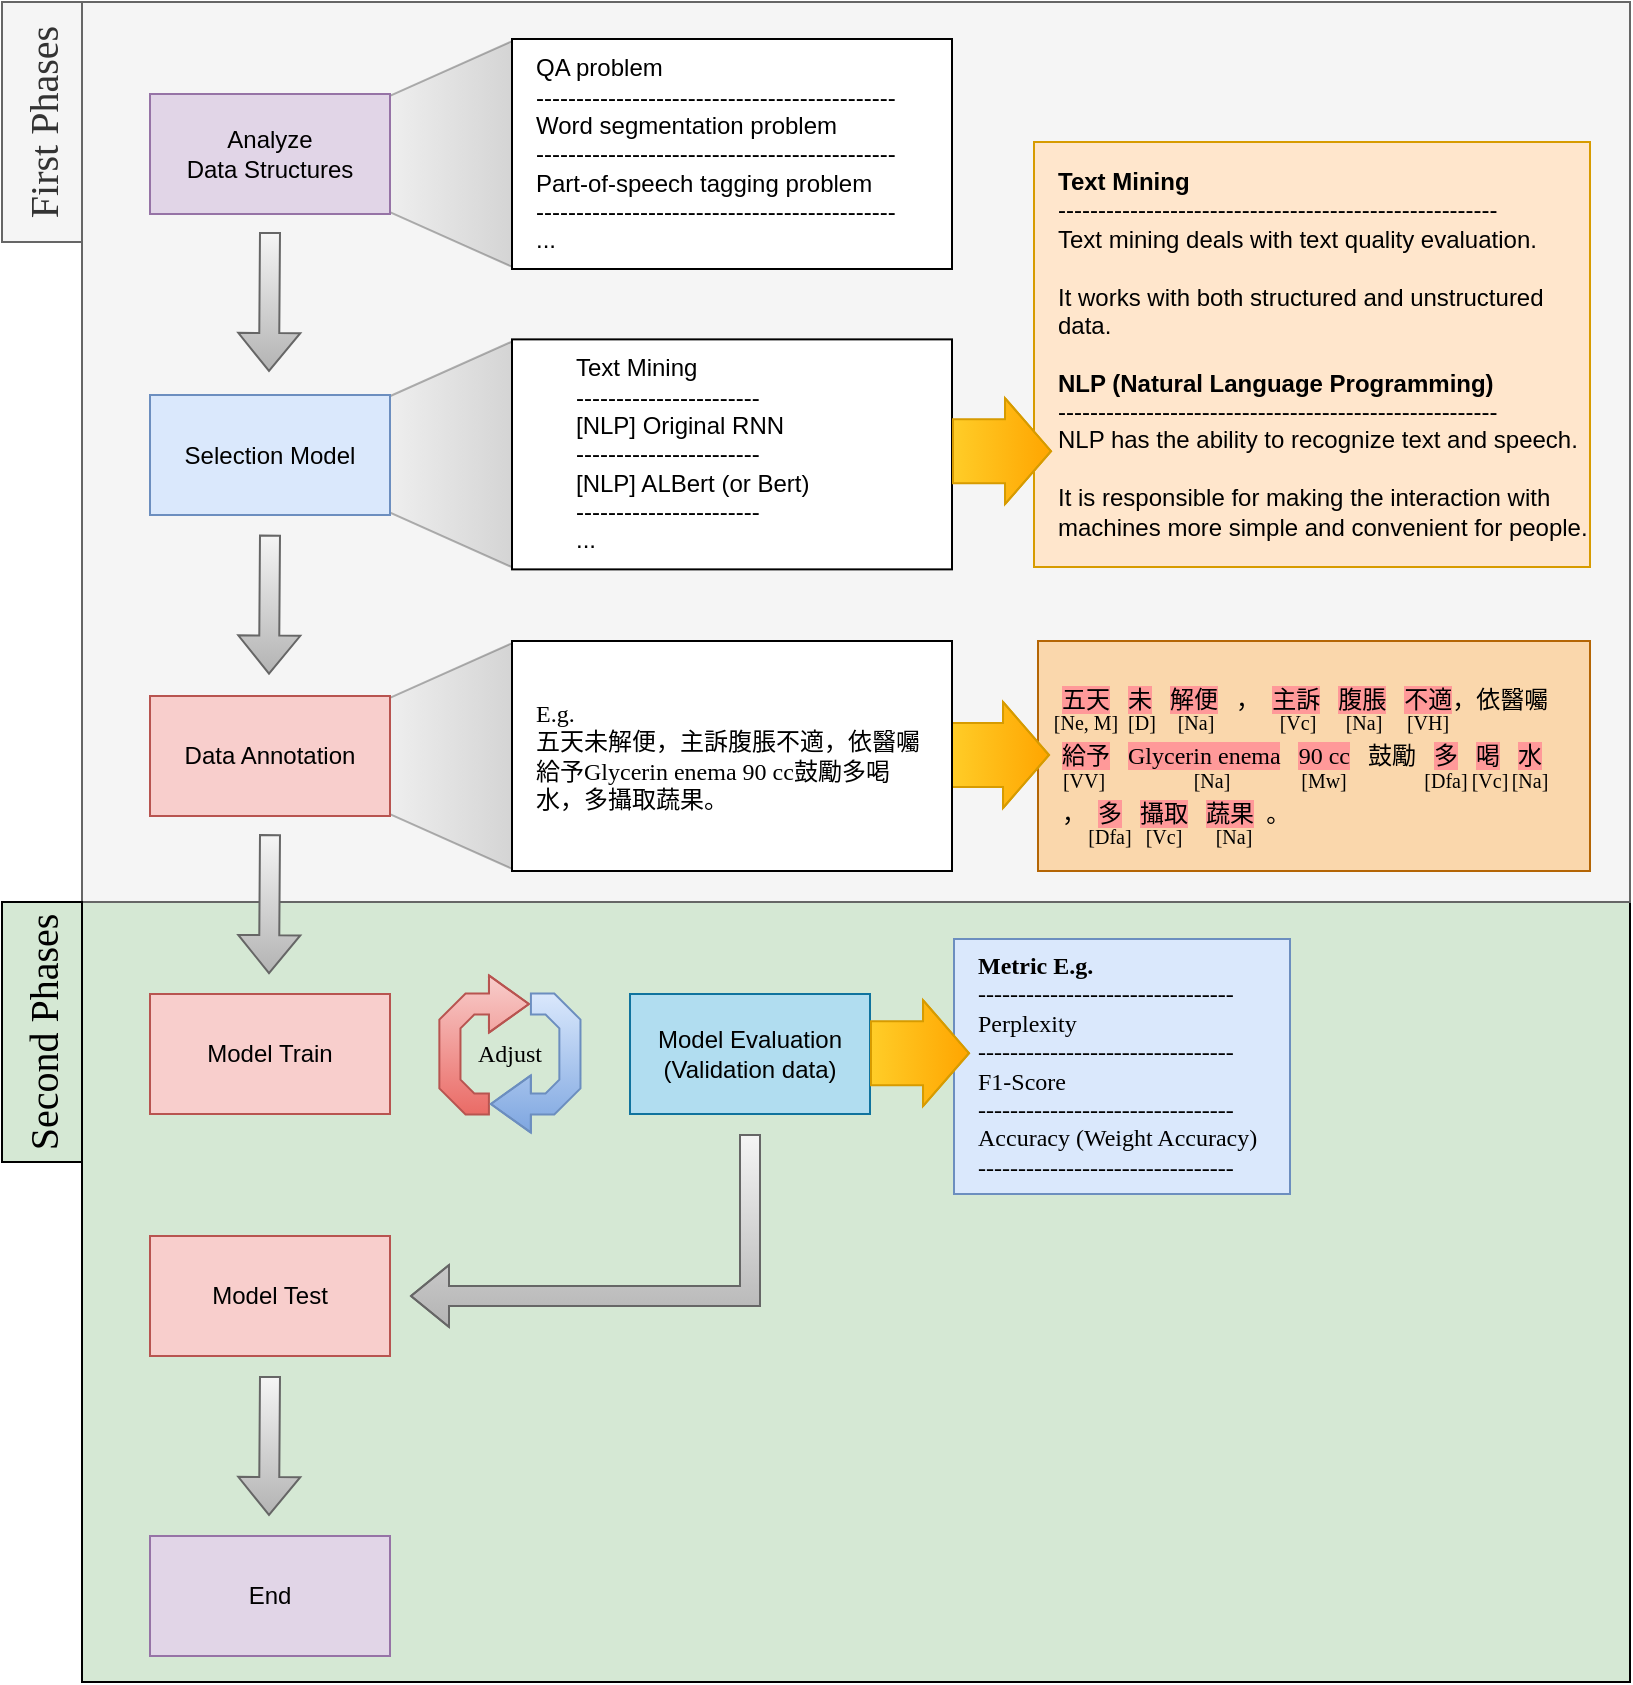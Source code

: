 <mxfile version="20.2.3" type="device" pages="2"><diagram id="jdKmFVy85ZV_wyzvBtia" name="第 1 页"><mxGraphModel dx="1018" dy="686" grid="1" gridSize="10" guides="1" tooltips="1" connect="1" arrows="1" fold="1" page="1" pageScale="1" pageWidth="827" pageHeight="1169" math="0" shadow="0"><root><mxCell id="0"/><mxCell id="1" parent="0"/><mxCell id="3tOr-9AMl_Dr1-r4WB-M-47" value="" style="rounded=0;whiteSpace=wrap;html=1;labelBackgroundColor=none;fontFamily=Times New Roman;fontSize=12;fillColor=#d5e8d4;strokeColor=#000000;" parent="1" vertex="1"><mxGeometry x="46" y="470" width="774" height="390" as="geometry"/></mxCell><mxCell id="3tOr-9AMl_Dr1-r4WB-M-46" value="" style="rounded=0;whiteSpace=wrap;html=1;labelBackgroundColor=none;fontFamily=Times New Roman;fontSize=12;fillColor=#f5f5f5;fontColor=#333333;strokeColor=#666666;" parent="1" vertex="1"><mxGeometry x="46" y="20" width="774" height="450" as="geometry"/></mxCell><mxCell id="3tOr-9AMl_Dr1-r4WB-M-2" value="" style="shape=trapezoid;perimeter=trapezoidPerimeter;whiteSpace=wrap;html=1;fixedSize=1;rotation=-90;size=35;fillColor=#f5f5f5;gradientColor=#b3b3b3;strokeColor=#666666;opacity=50;" parent="1" vertex="1"><mxGeometry x="166.16" y="357.91" width="113.88" height="78.18" as="geometry"/></mxCell><mxCell id="C8779N4eKzE3l9KItqLp-8" value="" style="shape=trapezoid;perimeter=trapezoidPerimeter;whiteSpace=wrap;html=1;fixedSize=1;rotation=-90;size=35;fillColor=#f5f5f5;gradientColor=#b3b3b3;strokeColor=#666666;opacity=50;" parent="1" vertex="1"><mxGeometry x="166.16" y="56.91" width="113.88" height="78.18" as="geometry"/></mxCell><mxCell id="C8779N4eKzE3l9KItqLp-9" value="QA problem&lt;br&gt;---------------------------------------------&lt;br&gt;Word segmentation problem&lt;br&gt;---------------------------------------------&lt;br&gt;Part-of-speech tagging problem&lt;br&gt;---------------------------------------------&lt;br&gt;..." style="rounded=0;whiteSpace=wrap;html=1;align=left;spacingLeft=10;" parent="1" vertex="1"><mxGeometry x="261" y="38.5" width="220" height="115" as="geometry"/></mxCell><mxCell id="C8779N4eKzE3l9KItqLp-6" value="" style="shape=trapezoid;perimeter=trapezoidPerimeter;whiteSpace=wrap;html=1;fixedSize=1;rotation=-90;size=35;fillColor=#f5f5f5;gradientColor=#b3b3b3;strokeColor=#666666;opacity=50;" parent="1" vertex="1"><mxGeometry x="166.16" y="207.1" width="113.88" height="78.18" as="geometry"/></mxCell><mxCell id="C8779N4eKzE3l9KItqLp-1" value="Selection Model" style="rounded=0;whiteSpace=wrap;html=1;fillColor=#dae8fc;strokeColor=#6c8ebf;" parent="1" vertex="1"><mxGeometry x="80" y="216.5" width="120" height="60" as="geometry"/></mxCell><mxCell id="C8779N4eKzE3l9KItqLp-4" value="Analyze &lt;br&gt;Data Structures" style="rounded=0;whiteSpace=wrap;html=1;fillColor=#e1d5e7;strokeColor=#9673a6;" parent="1" vertex="1"><mxGeometry x="80" y="66" width="120" height="60" as="geometry"/></mxCell><mxCell id="C8779N4eKzE3l9KItqLp-2" value="Text Mining&lt;br&gt;-----------------------&lt;br&gt;[NLP] Original RNN&lt;br&gt;-----------------------&lt;br&gt;[NLP] ALBert (or Bert)&lt;br&gt;-----------------------&lt;br&gt;..." style="rounded=0;whiteSpace=wrap;html=1;align=left;spacingLeft=30;" parent="1" vertex="1"><mxGeometry x="261" y="188.69" width="220" height="115" as="geometry"/></mxCell><mxCell id="C8779N4eKzE3l9KItqLp-7" value="Data Annotation" style="rounded=0;whiteSpace=wrap;html=1;fillColor=#f8cecc;strokeColor=#b85450;" parent="1" vertex="1"><mxGeometry x="80" y="367" width="120" height="60" as="geometry"/></mxCell><mxCell id="3tOr-9AMl_Dr1-r4WB-M-4" value="&lt;font style=&quot;font-size: 12px;&quot; face=&quot;Times New Roman&quot;&gt;&lt;span style=&quot;background-color: rgb(255, 153, 153);&quot;&gt;五天&lt;/span&gt;&amp;nbsp; &amp;nbsp;&lt;span style=&quot;background-color: rgb(255, 153, 153);&quot;&gt;未&lt;/span&gt;&amp;nbsp; &amp;nbsp;&lt;span style=&quot;background-color: rgb(255, 153, 153);&quot;&gt;解便&lt;/span&gt;&amp;nbsp; &amp;nbsp;&lt;/font&gt;&lt;span style=&quot;font-family: &amp;quot;Times New Roman&amp;quot;;&quot;&gt;，&lt;/span&gt;&lt;font style=&quot;&quot; face=&quot;Times New Roman&quot;&gt;&amp;nbsp;&amp;nbsp;&lt;span style=&quot;font-size: 12px; background-color: rgb(255, 153, 153);&quot;&gt;主訴&lt;/span&gt;&amp;nbsp; &amp;nbsp;&lt;span style=&quot;font-size: 12px; background-color: rgb(255, 153, 153);&quot;&gt;腹脹&lt;/span&gt;&amp;nbsp; &amp;nbsp;&lt;span style=&quot;font-size: 12px; background-color: rgb(255, 153, 153);&quot;&gt;不適&lt;/span&gt;，依醫囑&lt;br&gt;&lt;br&gt;&lt;span style=&quot;font-size: 12px; background-color: rgb(255, 153, 153);&quot;&gt;給予&lt;/span&gt;&amp;nbsp; &amp;nbsp;&lt;span style=&quot;font-size: 12px; background-color: rgb(255, 153, 153);&quot;&gt;Glycerin enema&lt;/span&gt;&amp;nbsp; &amp;nbsp;&lt;span style=&quot;font-size: 12px; background-color: rgb(255, 153, 153);&quot;&gt;90 cc&lt;/span&gt;&amp;nbsp; &amp;nbsp;鼓勵&amp;nbsp; &amp;nbsp;&lt;span style=&quot;font-size: 12px; background-color: rgb(255, 153, 153);&quot;&gt;多&lt;/span&gt;&amp;nbsp; &amp;nbsp;&lt;span style=&quot;font-size: 12px; background-color: rgb(255, 153, 153);&quot;&gt;喝&lt;/span&gt;&amp;nbsp; &amp;nbsp;&lt;span style=&quot;font-size: 12px; background-color: rgb(255, 153, 153);&quot;&gt;水&lt;/span&gt;&lt;br&gt;&lt;br&gt;，&amp;nbsp;&amp;nbsp;&lt;span style=&quot;font-size: 12px; background-color: rgb(255, 153, 153);&quot;&gt;多&lt;/span&gt;&amp;nbsp; &amp;nbsp;&lt;span style=&quot;font-size: 12px; background-color: rgb(255, 153, 153);&quot;&gt;攝取&lt;/span&gt;&amp;nbsp; &amp;nbsp;&lt;span style=&quot;font-size: 12px; background-color: rgb(255, 153, 153);&quot;&gt;蔬果&lt;/span&gt;&amp;nbsp;&amp;nbsp;&lt;/font&gt;&lt;span style=&quot;font-family: &amp;quot;Times New Roman&amp;quot;;&quot;&gt;。&lt;/span&gt;" style="rounded=0;whiteSpace=wrap;html=1;align=left;spacingLeft=10;spacingRight=10;fillColor=#fad7ac;strokeColor=#b46504;" parent="1" vertex="1"><mxGeometry x="524" y="339.5" width="276" height="115" as="geometry"/></mxCell><mxCell id="3tOr-9AMl_Dr1-r4WB-M-5" value="" style="shape=flexArrow;endArrow=classic;html=1;rounded=0;fontFamily=Times New Roman;fontSize=12;fillColor=#ffcd28;strokeColor=#d79b00;width=32;endSize=7.33;gradientColor=#ffa500;gradientDirection=east;" parent="1" edge="1"><mxGeometry width="50" height="50" relative="1" as="geometry"><mxPoint x="480" y="396.5" as="sourcePoint"/><mxPoint x="530" y="396.5" as="targetPoint"/><Array as="points"><mxPoint x="500" y="396.5"/></Array></mxGeometry></mxCell><mxCell id="3tOr-9AMl_Dr1-r4WB-M-6" value="&lt;font style=&quot;font-size: 10px;&quot;&gt;[VV]&lt;/font&gt;" style="text;html=1;strokeColor=none;fillColor=none;align=center;verticalAlign=middle;whiteSpace=wrap;rounded=0;fontFamily=Times New Roman;fontSize=12;" parent="1" vertex="1"><mxGeometry x="524" y="399" width="46" height="20" as="geometry"/></mxCell><mxCell id="3tOr-9AMl_Dr1-r4WB-M-7" value="&lt;font style=&quot;font-size: 10px;&quot;&gt;[Ne, M]&lt;/font&gt;" style="text;html=1;strokeColor=none;fillColor=none;align=center;verticalAlign=middle;whiteSpace=wrap;rounded=0;fontFamily=Times New Roman;fontSize=12;" parent="1" vertex="1"><mxGeometry x="525" y="370" width="46" height="20" as="geometry"/></mxCell><mxCell id="3tOr-9AMl_Dr1-r4WB-M-8" value="&lt;font style=&quot;font-size: 10px;&quot;&gt;[D]&lt;/font&gt;" style="text;html=1;strokeColor=none;fillColor=none;align=center;verticalAlign=middle;whiteSpace=wrap;rounded=0;fontFamily=Times New Roman;fontSize=12;" parent="1" vertex="1"><mxGeometry x="553" y="370" width="46" height="20" as="geometry"/></mxCell><mxCell id="3tOr-9AMl_Dr1-r4WB-M-9" value="&lt;font style=&quot;font-size: 10px;&quot;&gt;[Na]&lt;/font&gt;" style="text;html=1;strokeColor=none;fillColor=none;align=center;verticalAlign=middle;whiteSpace=wrap;rounded=0;fontFamily=Times New Roman;fontSize=12;" parent="1" vertex="1"><mxGeometry x="580" y="370" width="46" height="20" as="geometry"/></mxCell><mxCell id="3tOr-9AMl_Dr1-r4WB-M-10" value="&lt;font style=&quot;font-size: 10px;&quot;&gt;[Na]&lt;/font&gt;" style="text;html=1;strokeColor=none;fillColor=none;align=center;verticalAlign=middle;whiteSpace=wrap;rounded=0;fontFamily=Times New Roman;fontSize=12;" parent="1" vertex="1"><mxGeometry x="588" y="399" width="46" height="20" as="geometry"/></mxCell><mxCell id="3tOr-9AMl_Dr1-r4WB-M-11" value="&lt;font style=&quot;font-size: 10px;&quot;&gt;[Vc]&lt;/font&gt;" style="text;html=1;strokeColor=none;fillColor=none;align=center;verticalAlign=middle;whiteSpace=wrap;rounded=0;fontFamily=Times New Roman;fontSize=12;" parent="1" vertex="1"><mxGeometry x="631" y="370" width="46" height="20" as="geometry"/></mxCell><mxCell id="3tOr-9AMl_Dr1-r4WB-M-13" value="&lt;font style=&quot;font-size: 10px;&quot;&gt;[Na]&lt;/font&gt;" style="text;html=1;strokeColor=none;fillColor=none;align=center;verticalAlign=middle;whiteSpace=wrap;rounded=0;fontFamily=Times New Roman;fontSize=12;" parent="1" vertex="1"><mxGeometry x="664" y="370" width="46" height="20" as="geometry"/></mxCell><mxCell id="3tOr-9AMl_Dr1-r4WB-M-14" value="&lt;font style=&quot;font-size: 10px;&quot;&gt;[VH]&lt;/font&gt;" style="text;html=1;strokeColor=none;fillColor=none;align=center;verticalAlign=middle;whiteSpace=wrap;rounded=0;fontFamily=Times New Roman;fontSize=12;" parent="1" vertex="1"><mxGeometry x="696" y="370" width="46" height="20" as="geometry"/></mxCell><mxCell id="3tOr-9AMl_Dr1-r4WB-M-15" value="&lt;font style=&quot;font-size: 10px;&quot;&gt;[Na]&lt;/font&gt;" style="text;html=1;strokeColor=none;fillColor=none;align=center;verticalAlign=middle;whiteSpace=wrap;rounded=0;fontFamily=Times New Roman;fontSize=12;" parent="1" vertex="1"><mxGeometry x="599" y="427" width="46" height="20" as="geometry"/></mxCell><mxCell id="3tOr-9AMl_Dr1-r4WB-M-16" value="&lt;font style=&quot;font-size: 10px;&quot;&gt;[Dfa]&lt;/font&gt;" style="text;html=1;strokeColor=none;fillColor=none;align=center;verticalAlign=middle;whiteSpace=wrap;rounded=0;fontFamily=Times New Roman;fontSize=12;" parent="1" vertex="1"><mxGeometry x="705" y="399" width="46" height="20" as="geometry"/></mxCell><mxCell id="3tOr-9AMl_Dr1-r4WB-M-17" value="&lt;font style=&quot;font-size: 10px;&quot;&gt;[Dfa]&lt;/font&gt;" style="text;html=1;strokeColor=none;fillColor=none;align=center;verticalAlign=middle;whiteSpace=wrap;rounded=0;fontFamily=Times New Roman;fontSize=12;" parent="1" vertex="1"><mxGeometry x="537" y="427" width="46" height="20" as="geometry"/></mxCell><mxCell id="3tOr-9AMl_Dr1-r4WB-M-18" value="&lt;font style=&quot;font-size: 10px;&quot;&gt;[Vc]&lt;/font&gt;" style="text;html=1;strokeColor=none;fillColor=none;align=center;verticalAlign=middle;whiteSpace=wrap;rounded=0;fontFamily=Times New Roman;fontSize=12;" parent="1" vertex="1"><mxGeometry x="564" y="427" width="46" height="20" as="geometry"/></mxCell><mxCell id="3tOr-9AMl_Dr1-r4WB-M-19" value="&lt;font style=&quot;font-size: 10px;&quot;&gt;[Mw]&lt;/font&gt;" style="text;html=1;strokeColor=none;fillColor=none;align=center;verticalAlign=middle;whiteSpace=wrap;rounded=0;fontFamily=Times New Roman;fontSize=12;" parent="1" vertex="1"><mxGeometry x="644" y="399" width="46" height="20" as="geometry"/></mxCell><mxCell id="3tOr-9AMl_Dr1-r4WB-M-20" value="&lt;font style=&quot;font-size: 10px;&quot;&gt;[Na]&lt;/font&gt;" style="text;html=1;strokeColor=none;fillColor=none;align=center;verticalAlign=middle;whiteSpace=wrap;rounded=0;fontFamily=Times New Roman;fontSize=12;" parent="1" vertex="1"><mxGeometry x="747" y="399" width="46" height="20" as="geometry"/></mxCell><mxCell id="3tOr-9AMl_Dr1-r4WB-M-21" value="&lt;font style=&quot;font-size: 10px;&quot;&gt;[Vc]&lt;/font&gt;" style="text;html=1;strokeColor=none;fillColor=none;align=center;verticalAlign=middle;whiteSpace=wrap;rounded=0;fontFamily=Times New Roman;fontSize=12;" parent="1" vertex="1"><mxGeometry x="727" y="399" width="46" height="20" as="geometry"/></mxCell><mxCell id="3tOr-9AMl_Dr1-r4WB-M-22" value="" style="shape=flexArrow;endArrow=classic;html=1;rounded=0;fontFamily=Times New Roman;fontSize=10;fillColor=#f5f5f5;strokeColor=#666666;gradientColor=#b3b3b3;" parent="1" edge="1"><mxGeometry width="50" height="50" relative="1" as="geometry"><mxPoint x="140" y="286.28" as="sourcePoint"/><mxPoint x="139.5" y="356.28" as="targetPoint"/></mxGeometry></mxCell><mxCell id="3tOr-9AMl_Dr1-r4WB-M-23" value="" style="shape=flexArrow;endArrow=classic;html=1;rounded=0;fontFamily=Times New Roman;fontSize=10;fillColor=#f5f5f5;strokeColor=#666666;gradientColor=#b3b3b3;" parent="1" edge="1"><mxGeometry width="50" height="50" relative="1" as="geometry"><mxPoint x="140" y="135" as="sourcePoint"/><mxPoint x="139.5" y="205" as="targetPoint"/></mxGeometry></mxCell><mxCell id="3tOr-9AMl_Dr1-r4WB-M-24" value="Model Train" style="rounded=0;whiteSpace=wrap;html=1;fillColor=#f8cecc;strokeColor=#b85450;" parent="1" vertex="1"><mxGeometry x="80" y="516" width="120" height="60" as="geometry"/></mxCell><mxCell id="3tOr-9AMl_Dr1-r4WB-M-25" value="" style="shape=flexArrow;endArrow=classic;html=1;rounded=0;fontFamily=Times New Roman;fontSize=10;fillColor=#f5f5f5;strokeColor=#666666;gradientColor=#b3b3b3;" parent="1" edge="1"><mxGeometry width="50" height="50" relative="1" as="geometry"><mxPoint x="140" y="436.09" as="sourcePoint"/><mxPoint x="139.5" y="506.09" as="targetPoint"/></mxGeometry></mxCell><mxCell id="3tOr-9AMl_Dr1-r4WB-M-3" value="&lt;font style=&quot;font-size: 12px;&quot; face=&quot;Times New Roman&quot;&gt;E.g.&lt;br&gt;五天未解便，主訴腹脹不適，依醫囑給予Glycerin enema 90 cc鼓勵多喝水，多攝取蔬果。&lt;/font&gt;" style="rounded=0;whiteSpace=wrap;html=1;align=left;spacingLeft=10;spacingRight=10;" parent="1" vertex="1"><mxGeometry x="261" y="339.5" width="220" height="115" as="geometry"/></mxCell><mxCell id="3tOr-9AMl_Dr1-r4WB-M-27" value="Model Evaluation&lt;br&gt;(Validation data)" style="rounded=0;whiteSpace=wrap;html=1;fillColor=#b1ddf0;strokeColor=#10739e;" parent="1" vertex="1"><mxGeometry x="320" y="516" width="120" height="60" as="geometry"/></mxCell><mxCell id="3tOr-9AMl_Dr1-r4WB-M-31" value="Model Test" style="rounded=0;whiteSpace=wrap;html=1;fillColor=#f8cecc;strokeColor=#b85450;" parent="1" vertex="1"><mxGeometry x="80" y="637" width="120" height="60" as="geometry"/></mxCell><mxCell id="3tOr-9AMl_Dr1-r4WB-M-36" value="" style="shape=flexArrow;endArrow=classic;html=1;rounded=0;fontFamily=Times New Roman;fontSize=12;fillColor=#f5f5f5;strokeColor=#666666;gradientColor=#b3b3b3;" parent="1" edge="1"><mxGeometry width="50" height="50" relative="1" as="geometry"><mxPoint x="380" y="586" as="sourcePoint"/><mxPoint x="210" y="667" as="targetPoint"/><Array as="points"><mxPoint x="380" y="667"/></Array></mxGeometry></mxCell><mxCell id="3tOr-9AMl_Dr1-r4WB-M-37" value="End" style="rounded=0;whiteSpace=wrap;html=1;fillColor=#e1d5e7;strokeColor=#9673a6;" parent="1" vertex="1"><mxGeometry x="80" y="787" width="120" height="60" as="geometry"/></mxCell><mxCell id="3tOr-9AMl_Dr1-r4WB-M-38" value="" style="shape=flexArrow;endArrow=classic;html=1;rounded=0;fontFamily=Times New Roman;fontSize=10;fillColor=#f5f5f5;strokeColor=#666666;gradientColor=#b3b3b3;" parent="1" edge="1"><mxGeometry width="50" height="50" relative="1" as="geometry"><mxPoint x="140" y="707" as="sourcePoint"/><mxPoint x="139.5" y="777" as="targetPoint"/></mxGeometry></mxCell><mxCell id="3tOr-9AMl_Dr1-r4WB-M-39" value="" style="shape=flexArrow;endArrow=classic;html=1;rounded=0;fontFamily=Times New Roman;fontSize=12;width=10.556;endSize=6.325;endWidth=17.068;fillColor=#f8cecc;strokeColor=#b85450;gradientColor=#ea6b66;" parent="1" edge="1"><mxGeometry width="50" height="50" relative="1" as="geometry"><mxPoint x="249.96" y="571" as="sourcePoint"/><mxPoint x="269.96" y="521" as="targetPoint"/><Array as="points"><mxPoint x="239.96" y="571"/><mxPoint x="229.96" y="561"/><mxPoint x="229.96" y="531"/><mxPoint x="239.96" y="521"/></Array></mxGeometry></mxCell><mxCell id="3tOr-9AMl_Dr1-r4WB-M-41" value="" style="shape=flexArrow;endArrow=classic;html=1;rounded=0;fontFamily=Times New Roman;fontSize=12;width=10.556;endSize=6.325;endWidth=17.068;fillColor=#dae8fc;strokeColor=#6c8ebf;gradientColor=#7ea6e0;" parent="1" edge="1"><mxGeometry width="50" height="50" relative="1" as="geometry"><mxPoint x="269.96" y="521" as="sourcePoint"/><mxPoint x="249.96" y="571" as="targetPoint"/><Array as="points"><mxPoint x="279.96" y="521"/><mxPoint x="289.96" y="531"/><mxPoint x="289.96" y="561"/><mxPoint x="279.96" y="571"/></Array></mxGeometry></mxCell><mxCell id="3tOr-9AMl_Dr1-r4WB-M-42" value="Adjust" style="text;html=1;strokeColor=none;fillColor=none;align=center;verticalAlign=middle;whiteSpace=wrap;rounded=0;labelBackgroundColor=none;fontFamily=Times New Roman;fontSize=12;" parent="1" vertex="1"><mxGeometry x="230" y="531" width="60" height="30" as="geometry"/></mxCell><mxCell id="3tOr-9AMl_Dr1-r4WB-M-44" value="&lt;font face=&quot;Times New Roman&quot;&gt;&lt;b&gt;Metric E.g.&lt;/b&gt;&lt;br&gt;--------------------------------&lt;br&gt;Perplexity&lt;br&gt;&lt;/font&gt;&lt;span style=&quot;font-family: &amp;quot;Times New Roman&amp;quot;;&quot;&gt;--------------------------------&lt;br&gt;&lt;/span&gt;&lt;font face=&quot;Times New Roman&quot;&gt;F1-Score&lt;br&gt;&lt;/font&gt;&lt;span style=&quot;font-family: &amp;quot;Times New Roman&amp;quot;;&quot;&gt;--------------------------------&lt;br&gt;&lt;/span&gt;&lt;font face=&quot;Times New Roman&quot;&gt;Accuracy (Weight Accuracy)&lt;br&gt;&lt;/font&gt;&lt;span style=&quot;font-family: &amp;quot;Times New Roman&amp;quot;;&quot;&gt;--------------------------------&lt;/span&gt;&lt;font face=&quot;Times New Roman&quot;&gt;&lt;br&gt;&lt;/font&gt;" style="rounded=0;whiteSpace=wrap;html=1;align=left;spacingLeft=10;spacingRight=10;spacing=2;fillColor=#dae8fc;strokeColor=#6c8ebf;" parent="1" vertex="1"><mxGeometry x="482" y="488.5" width="168" height="127.5" as="geometry"/></mxCell><mxCell id="3tOr-9AMl_Dr1-r4WB-M-43" value="" style="shape=flexArrow;endArrow=classic;html=1;rounded=0;fontFamily=Times New Roman;fontSize=12;fillColor=#ffcd28;strokeColor=#d79b00;width=32;endSize=7.33;gradientColor=#ffa500;gradientDirection=east;" parent="1" edge="1"><mxGeometry width="50" height="50" relative="1" as="geometry"><mxPoint x="440" y="545.57" as="sourcePoint"/><mxPoint x="490" y="545.57" as="targetPoint"/><Array as="points"><mxPoint x="460" y="545.57"/></Array></mxGeometry></mxCell><mxCell id="3tOr-9AMl_Dr1-r4WB-M-48" value="&lt;font style=&quot;font-size: 20px;&quot;&gt;First Phases&lt;/font&gt;" style="rounded=0;whiteSpace=wrap;html=1;labelBackgroundColor=none;fontFamily=Times New Roman;fontSize=12;rotation=-90;fillColor=#f5f5f5;fontColor=#333333;strokeColor=#666666;" parent="1" vertex="1"><mxGeometry x="-34" y="60" width="120" height="40" as="geometry"/></mxCell><mxCell id="3tOr-9AMl_Dr1-r4WB-M-49" value="&lt;font style=&quot;font-size: 20px;&quot;&gt;Second Phases&lt;/font&gt;" style="rounded=0;whiteSpace=wrap;html=1;labelBackgroundColor=none;fontFamily=Times New Roman;fontSize=12;rotation=-90;fillColor=#d5e8d4;strokeColor=#000000;" parent="1" vertex="1"><mxGeometry x="-39" y="515" width="130" height="40" as="geometry"/></mxCell><mxCell id="3tOr-9AMl_Dr1-r4WB-M-51" value="&lt;b&gt;Text Mining&lt;/b&gt;&lt;br&gt;-------------------------------------------------------&lt;br&gt;Text mining deals with text quality evaluation.&lt;br&gt;&lt;br&gt;It works with both structured and unstructured data.&lt;br&gt;&lt;br&gt;&lt;b&gt;NLP (Natural Language Programming)&lt;/b&gt;&lt;br&gt;-------------------------------------------------------&lt;br&gt;NLP has the ability to recognize text and speech.&lt;br&gt;&lt;br&gt;It is responsible for making the interaction with machines more simple and convenient for people." style="rounded=0;whiteSpace=wrap;html=1;align=left;spacingLeft=10;fillColor=#ffe6cc;strokeColor=#d79b00;" parent="1" vertex="1"><mxGeometry x="522" y="90" width="278" height="212.5" as="geometry"/></mxCell><mxCell id="3tOr-9AMl_Dr1-r4WB-M-50" value="" style="shape=flexArrow;endArrow=classic;html=1;rounded=0;fontFamily=Times New Roman;fontSize=12;fillColor=#ffcd28;strokeColor=#d79b00;width=32;endSize=7.33;gradientColor=#ffa500;gradientDirection=east;" parent="1" edge="1"><mxGeometry width="50" height="50" relative="1" as="geometry"><mxPoint x="481" y="244.57" as="sourcePoint"/><mxPoint x="531" y="244.57" as="targetPoint"/><Array as="points"><mxPoint x="501" y="244.57"/></Array></mxGeometry></mxCell></root></mxGraphModel></diagram><diagram id="fa9EAkU4z58LoOddt2DD" name="第 2 页"><mxGraphModel dx="1198" dy="1976" grid="1" gridSize="10" guides="1" tooltips="1" connect="1" arrows="1" fold="1" page="1" pageScale="1" pageWidth="827" pageHeight="1169" math="0" shadow="0"><root><mxCell id="0"/><mxCell id="1" parent="0"/><mxCell id="No_Jxz4xbE0JyRYKd68S-6" value="" style="shape=trapezoid;perimeter=trapezoidPerimeter;whiteSpace=wrap;html=1;fixedSize=1;rotation=0;size=70;fillColor=#f5f5f5;gradientColor=#b3b3b3;strokeColor=#666666;opacity=50;" vertex="1" parent="1"><mxGeometry x="20" y="552" width="220" height="60" as="geometry"/></mxCell><mxCell id="MdMFxwoFqW--XEXqbPp_-2" value="" style="shape=trapezoid;perimeter=trapezoidPerimeter;whiteSpace=wrap;html=1;fixedSize=1;rotation=0;size=55;fillColor=#f5f5f5;gradientColor=#b3b3b3;strokeColor=#666666;opacity=50;" vertex="1" parent="1"><mxGeometry x="377.5" y="535" width="175" height="70.91" as="geometry"/></mxCell><mxCell id="Jy0lrxUYfvwdyKGGtyKK-1" value="&lt;font style=&quot;font-size: 12px;&quot; face=&quot;Times New Roman&quot;&gt;&lt;span style=&quot;background-color: rgb(255, 153, 153);&quot;&gt;[五天&lt;/span&gt;&amp;nbsp;&lt;span style=&quot;background-color: rgb(255, 153, 153);&quot;&gt;未&lt;/span&gt;&amp;nbsp;&lt;span style=&quot;background-color: rgb(255, 153, 153);&quot;&gt;解便]&lt;br&gt;&lt;/span&gt;&lt;/font&gt;&lt;font style=&quot;&quot; face=&quot;Times New Roman&quot;&gt;&lt;br&gt;&lt;span style=&quot;font-size: 12px; background-color: rgb(255, 153, 153);&quot;&gt;[主訴&lt;/span&gt;&amp;nbsp;&lt;span style=&quot;font-size: 12px; background-color: rgb(255, 153, 153);&quot;&gt;腹脹&lt;/span&gt;&amp;nbsp;&lt;span style=&quot;font-size: 12px; background-color: rgb(255, 153, 153);&quot;&gt;不適]&lt;br&gt;&lt;br&gt;&lt;/span&gt;[依醫囑&amp;nbsp;&lt;span style=&quot;font-size: 12px; background-color: rgb(255, 153, 153);&quot;&gt;給予&lt;/span&gt;&amp;nbsp;&lt;span style=&quot;font-size: 12px; background-color: rgb(255, 153, 153);&quot;&gt;Glycerin enema&lt;/span&gt;&amp;nbsp;&lt;span style=&quot;font-size: 12px; background-color: rgb(255, 153, 153);&quot;&gt;90 cc&lt;/span&gt;&amp;nbsp;鼓勵&amp;nbsp;&lt;span style=&quot;font-size: 12px; background-color: rgb(255, 153, 153);&quot;&gt;多&lt;/span&gt;&amp;nbsp;&lt;span style=&quot;font-size: 12px; background-color: rgb(255, 153, 153);&quot;&gt;喝&lt;/span&gt;&amp;nbsp;&lt;span style=&quot;font-size: 12px; background-color: rgb(255, 153, 153);&quot;&gt;水]&lt;br&gt;&lt;/span&gt;&lt;br&gt;&lt;span style=&quot;font-size: 12px; background-color: rgb(255, 153, 153);&quot;&gt;[多&lt;/span&gt;&amp;nbsp;&lt;span style=&quot;font-size: 12px; background-color: rgb(255, 153, 153);&quot;&gt;攝取&lt;/span&gt;&amp;nbsp;&lt;span style=&quot;font-size: 12px; background-color: rgb(255, 153, 153);&quot;&gt;蔬果]&lt;br&gt;&lt;br&gt;&lt;/span&gt;&lt;/font&gt;" style="rounded=0;whiteSpace=wrap;html=1;align=left;spacingLeft=10;spacingRight=10;fillColor=#fad7ac;strokeColor=#b46504;" vertex="1" parent="1"><mxGeometry x="440" y="320" width="276" height="120" as="geometry"/></mxCell><mxCell id="Jy0lrxUYfvwdyKGGtyKK-2" value="&lt;font style=&quot;font-size: 8px;&quot;&gt;[VV]&lt;/font&gt;" style="text;html=1;strokeColor=none;fillColor=none;align=center;verticalAlign=middle;whiteSpace=wrap;rounded=0;fontFamily=Times New Roman;fontSize=8;" vertex="1" parent="1"><mxGeometry x="480" y="391" width="46" height="20" as="geometry"/></mxCell><mxCell id="Jy0lrxUYfvwdyKGGtyKK-3" value="&lt;font style=&quot;font-size: 8px;&quot;&gt;[Ne, M]&lt;/font&gt;" style="text;html=1;strokeColor=none;fillColor=none;align=center;verticalAlign=middle;whiteSpace=wrap;rounded=0;fontFamily=Times New Roman;fontSize=8;" vertex="1" parent="1"><mxGeometry x="441" y="332" width="46" height="20" as="geometry"/></mxCell><mxCell id="Jy0lrxUYfvwdyKGGtyKK-4" value="&lt;font style=&quot;font-size: 8px;&quot;&gt;[D]&lt;/font&gt;" style="text;html=1;strokeColor=none;fillColor=none;align=center;verticalAlign=middle;whiteSpace=wrap;rounded=0;fontFamily=Times New Roman;fontSize=8;" vertex="1" parent="1"><mxGeometry x="462" y="332" width="46" height="20" as="geometry"/></mxCell><mxCell id="Jy0lrxUYfvwdyKGGtyKK-5" value="&lt;font style=&quot;font-size: 8px;&quot;&gt;[Na]&lt;/font&gt;" style="text;html=1;strokeColor=none;fillColor=none;align=center;verticalAlign=middle;whiteSpace=wrap;rounded=0;fontFamily=Times New Roman;fontSize=8;" vertex="1" parent="1"><mxGeometry x="482" y="332" width="46" height="20" as="geometry"/></mxCell><mxCell id="Jy0lrxUYfvwdyKGGtyKK-6" value="&lt;font style=&quot;font-size: 8px;&quot;&gt;[Na]&lt;/font&gt;" style="text;html=1;strokeColor=none;fillColor=none;align=center;verticalAlign=middle;whiteSpace=wrap;rounded=0;fontFamily=Times New Roman;fontSize=8;" vertex="1" parent="1"><mxGeometry x="532" y="391" width="46" height="20" as="geometry"/></mxCell><mxCell id="Jy0lrxUYfvwdyKGGtyKK-7" value="&lt;font style=&quot;font-size: 8px;&quot;&gt;[Vc]&lt;/font&gt;" style="text;html=1;strokeColor=none;fillColor=none;align=center;verticalAlign=middle;whiteSpace=wrap;rounded=0;fontFamily=Times New Roman;fontSize=8;" vertex="1" parent="1"><mxGeometry x="440" y="361.5" width="46" height="20" as="geometry"/></mxCell><mxCell id="Jy0lrxUYfvwdyKGGtyKK-8" value="&lt;font style=&quot;font-size: 8px;&quot;&gt;[Na]&lt;/font&gt;" style="text;html=1;strokeColor=none;fillColor=none;align=center;verticalAlign=middle;whiteSpace=wrap;rounded=0;fontFamily=Times New Roman;fontSize=8;" vertex="1" parent="1"><mxGeometry x="468" y="361.5" width="46" height="20" as="geometry"/></mxCell><mxCell id="Jy0lrxUYfvwdyKGGtyKK-9" value="&lt;font style=&quot;font-size: 8px;&quot;&gt;[VH]&lt;/font&gt;" style="text;html=1;strokeColor=none;fillColor=none;align=center;verticalAlign=middle;whiteSpace=wrap;rounded=0;fontFamily=Times New Roman;fontSize=8;" vertex="1" parent="1"><mxGeometry x="494" y="361.5" width="46" height="20" as="geometry"/></mxCell><mxCell id="Jy0lrxUYfvwdyKGGtyKK-10" value="&lt;font style=&quot;font-size: 8px;&quot;&gt;[Na]&lt;/font&gt;" style="text;html=1;strokeColor=none;fillColor=none;align=center;verticalAlign=middle;whiteSpace=wrap;rounded=0;fontFamily=Times New Roman;fontSize=8;" vertex="1" parent="1"><mxGeometry x="482" y="419" width="46" height="20" as="geometry"/></mxCell><mxCell id="Jy0lrxUYfvwdyKGGtyKK-11" value="&lt;font style=&quot;font-size: 8px;&quot;&gt;[Dfa]&lt;/font&gt;" style="text;html=1;strokeColor=none;fillColor=none;align=center;verticalAlign=middle;whiteSpace=wrap;rounded=0;fontFamily=Times New Roman;fontSize=8;" vertex="1" parent="1"><mxGeometry x="637" y="391" width="46" height="20" as="geometry"/></mxCell><mxCell id="Jy0lrxUYfvwdyKGGtyKK-12" value="&lt;font style=&quot;font-size: 8px;&quot;&gt;[Dfa]&lt;/font&gt;" style="text;html=1;strokeColor=none;fillColor=none;align=center;verticalAlign=middle;whiteSpace=wrap;rounded=0;fontFamily=Times New Roman;fontSize=8;" vertex="1" parent="1"><mxGeometry x="436" y="419" width="46" height="20" as="geometry"/></mxCell><mxCell id="Jy0lrxUYfvwdyKGGtyKK-13" value="&lt;font style=&quot;font-size: 8px;&quot;&gt;[Vc]&lt;/font&gt;" style="text;html=1;strokeColor=none;fillColor=none;align=center;verticalAlign=middle;whiteSpace=wrap;rounded=0;fontFamily=Times New Roman;fontSize=8;" vertex="1" parent="1"><mxGeometry x="456" y="419" width="46" height="20" as="geometry"/></mxCell><mxCell id="Jy0lrxUYfvwdyKGGtyKK-14" value="&lt;font style=&quot;font-size: 8px;&quot;&gt;[Mw]&lt;/font&gt;" style="text;html=1;strokeColor=none;fillColor=none;align=center;verticalAlign=middle;whiteSpace=wrap;rounded=0;fontFamily=Times New Roman;fontSize=8;" vertex="1" parent="1"><mxGeometry x="587" y="391" width="46" height="20" as="geometry"/></mxCell><mxCell id="Jy0lrxUYfvwdyKGGtyKK-15" value="&lt;font style=&quot;font-size: 8px;&quot;&gt;[Na]&lt;/font&gt;" style="text;html=1;strokeColor=none;fillColor=none;align=center;verticalAlign=middle;whiteSpace=wrap;rounded=0;fontFamily=Times New Roman;fontSize=8;" vertex="1" parent="1"><mxGeometry x="670" y="391" width="46" height="20" as="geometry"/></mxCell><mxCell id="Jy0lrxUYfvwdyKGGtyKK-16" value="&lt;font style=&quot;font-size: 8px;&quot;&gt;[Vc]&lt;/font&gt;" style="text;html=1;strokeColor=none;fillColor=none;align=center;verticalAlign=middle;whiteSpace=wrap;rounded=0;fontFamily=Times New Roman;fontSize=8;" vertex="1" parent="1"><mxGeometry x="654" y="391" width="46" height="20" as="geometry"/></mxCell><mxCell id="Yn0BtCzOf9cFPQJ9R4_w-1" value="" style="shape=trapezoid;perimeter=trapezoidPerimeter;whiteSpace=wrap;html=1;fixedSize=1;rotation=0;size=55;fillColor=#f5f5f5;gradientColor=#b3b3b3;strokeColor=#666666;opacity=50;" vertex="1" parent="1"><mxGeometry x="171.5" y="147" width="175" height="70.91" as="geometry"/></mxCell><mxCell id="JLepadb3JaMxD-dIKdGt-2" value="" style="shape=trapezoid;perimeter=trapezoidPerimeter;whiteSpace=wrap;html=1;fixedSize=1;rotation=0;size=55;fillColor=#f5f5f5;gradientColor=#b3b3b3;strokeColor=#666666;opacity=50;" vertex="1" parent="1"><mxGeometry x="492.5" y="147" width="175" height="70.91" as="geometry"/></mxCell><mxCell id="zIDnVGkR78BsVFU91G4h-11" value="" style="shape=trapezoid;perimeter=trapezoidPerimeter;whiteSpace=wrap;html=1;fixedSize=1;rotation=0;size=55;fillColor=#f5f5f5;gradientColor=#b3b3b3;strokeColor=#666666;opacity=50;" vertex="1" parent="1"><mxGeometry x="812.79" y="147" width="175" height="70.91" as="geometry"/></mxCell><mxCell id="zIDnVGkR78BsVFU91G4h-10" value="" style="shape=trapezoid;perimeter=trapezoidPerimeter;whiteSpace=wrap;html=1;fixedSize=1;rotation=-180;size=55;fillColor=#f5f5f5;gradientColor=#b3b3b3;strokeColor=#666666;opacity=50;" vertex="1" parent="1"><mxGeometry x="654" y="84" width="175" height="70.91" as="geometry"/></mxCell><mxCell id="zIDnVGkR78BsVFU91G4h-13" style="edgeStyle=orthogonalEdgeStyle;rounded=0;orthogonalLoop=1;jettySize=auto;html=1;exitX=1;exitY=0.5;exitDx=0;exitDy=0;entryX=0;entryY=0.5;entryDx=0;entryDy=0;strokeColor=#FF6666;strokeWidth=2;" edge="1" parent="1" source="vciLT-cSRJm2nsnSZP_0-7" target="vciLT-cSRJm2nsnSZP_0-47"><mxGeometry relative="1" as="geometry"/></mxCell><mxCell id="vciLT-cSRJm2nsnSZP_0-7" value="Raw Data" style="rounded=0;whiteSpace=wrap;html=1;" vertex="1" parent="1"><mxGeometry x="39" y="120" width="120" height="60" as="geometry"/></mxCell><mxCell id="zIDnVGkR78BsVFU91G4h-14" style="edgeStyle=orthogonalEdgeStyle;rounded=0;orthogonalLoop=1;jettySize=auto;html=1;exitX=1;exitY=0.5;exitDx=0;exitDy=0;entryX=0;entryY=0.5;entryDx=0;entryDy=0;strokeColor=#FF6666;strokeWidth=2;" edge="1" parent="1" source="vciLT-cSRJm2nsnSZP_0-47" target="vciLT-cSRJm2nsnSZP_0-48"><mxGeometry relative="1" as="geometry"/></mxCell><mxCell id="vciLT-cSRJm2nsnSZP_0-47" value="Tokenization" style="rounded=0;whiteSpace=wrap;html=1;fillColor=#f8cecc;strokeColor=#b85450;" vertex="1" parent="1"><mxGeometry x="199" y="120" width="120" height="60" as="geometry"/></mxCell><mxCell id="FMpyhc7Y7MYHEzi17EyC-1" value="" style="shape=trapezoid;perimeter=trapezoidPerimeter;whiteSpace=wrap;html=1;fixedSize=1;rotation=-180;size=55;fillColor=#f5f5f5;gradientColor=#b3b3b3;strokeColor=#666666;opacity=50;" vertex="1" parent="1"><mxGeometry x="332" y="84.18" width="175" height="70.91" as="geometry"/></mxCell><mxCell id="FMpyhc7Y7MYHEzi17EyC-2" value="Numbers, capitalization, punctuation, stopwords, &lt;br&gt;single quotes will be removed from the text data. " style="rounded=0;whiteSpace=wrap;html=1;align=left;spacingLeft=10;" vertex="1" parent="1"><mxGeometry x="331" y="5.01" width="177" height="79.17" as="geometry"/></mxCell><mxCell id="zIDnVGkR78BsVFU91G4h-15" style="edgeStyle=orthogonalEdgeStyle;rounded=0;orthogonalLoop=1;jettySize=auto;html=1;exitX=1;exitY=0.5;exitDx=0;exitDy=0;strokeColor=#FF6666;strokeWidth=2;" edge="1" parent="1" source="vciLT-cSRJm2nsnSZP_0-48" target="vciLT-cSRJm2nsnSZP_0-10"><mxGeometry relative="1" as="geometry"/></mxCell><mxCell id="vciLT-cSRJm2nsnSZP_0-48" value="Text Cleaning" style="rounded=0;whiteSpace=wrap;html=1;fillColor=#f8cecc;strokeColor=#b85450;" vertex="1" parent="1"><mxGeometry x="359" y="120.0" width="120" height="60" as="geometry"/></mxCell><mxCell id="zIDnVGkR78BsVFU91G4h-16" style="edgeStyle=orthogonalEdgeStyle;rounded=0;orthogonalLoop=1;jettySize=auto;html=1;exitX=1;exitY=0.5;exitDx=0;exitDy=0;entryX=0;entryY=0.5;entryDx=0;entryDy=0;strokeColor=#FF6666;strokeWidth=2;" edge="1" parent="1" source="vciLT-cSRJm2nsnSZP_0-10" target="FMpyhc7Y7MYHEzi17EyC-7"><mxGeometry relative="1" as="geometry"/></mxCell><mxCell id="vciLT-cSRJm2nsnSZP_0-10" value="Data Annotation" style="rounded=0;whiteSpace=wrap;html=1;fillColor=#f8cecc;strokeColor=#b85450;" vertex="1" parent="1"><mxGeometry x="520" y="120" width="120" height="60" as="geometry"/></mxCell><mxCell id="FMpyhc7Y7MYHEzi17EyC-5" value="Data set size decreases when stopwords are removed and the time to train the model also decreases." style="rounded=0;whiteSpace=wrap;html=1;align=left;spacingLeft=10;" vertex="1" parent="1"><mxGeometry x="652.5" y="4.83" width="178" height="79.17" as="geometry"/></mxCell><mxCell id="zIDnVGkR78BsVFU91G4h-17" style="edgeStyle=orthogonalEdgeStyle;rounded=0;orthogonalLoop=1;jettySize=auto;html=1;exitX=1;exitY=0.5;exitDx=0;exitDy=0;entryX=0;entryY=0.5;entryDx=0;entryDy=0;strokeColor=#FF6666;strokeWidth=2;" edge="1" parent="1" source="FMpyhc7Y7MYHEzi17EyC-7" target="LbTMKJbuu97y2EZgx9-S-3"><mxGeometry relative="1" as="geometry"/></mxCell><mxCell id="FMpyhc7Y7MYHEzi17EyC-7" value="Stopword" style="rounded=0;whiteSpace=wrap;html=1;fillColor=#f8cecc;strokeColor=#b85450;" vertex="1" parent="1"><mxGeometry x="680" y="120.0" width="120" height="60" as="geometry"/></mxCell><mxCell id="LbTMKJbuu97y2EZgx9-S-2" value="This reduces the inflected words with properly ensuring that the root word belongs to the language. It helps to get necessary and valid words." style="rounded=0;whiteSpace=wrap;html=1;align=left;spacingLeft=10;" vertex="1" parent="1"><mxGeometry x="811.29" y="217.91" width="177.42" height="79.17" as="geometry"/></mxCell><mxCell id="No_Jxz4xbE0JyRYKd68S-4" style="edgeStyle=orthogonalEdgeStyle;rounded=0;orthogonalLoop=1;jettySize=auto;html=1;exitX=1;exitY=0.5;exitDx=0;exitDy=0;entryX=0;entryY=0.5;entryDx=0;entryDy=0;fontSize=8;strokeColor=#FF6666;strokeWidth=2;" edge="1" parent="1" source="LbTMKJbuu97y2EZgx9-S-3" target="zIDnVGkR78BsVFU91G4h-4"><mxGeometry relative="1" as="geometry"/></mxCell><mxCell id="LbTMKJbuu97y2EZgx9-S-3" value="Lemmatization" style="rounded=0;whiteSpace=wrap;html=1;fillColor=#f8cecc;strokeColor=#b85450;" vertex="1" parent="1"><mxGeometry x="840" y="120" width="120" height="60" as="geometry"/></mxCell><mxCell id="No_Jxz4xbE0JyRYKd68S-5" style="edgeStyle=orthogonalEdgeStyle;rounded=0;orthogonalLoop=1;jettySize=auto;html=1;exitX=0.5;exitY=1;exitDx=0;exitDy=0;entryX=0.5;entryY=0;entryDx=0;entryDy=0;fontSize=8;strokeColor=#FF6666;strokeWidth=2;" edge="1" parent="1" source="zIDnVGkR78BsVFU91G4h-4" target="No_Jxz4xbE0JyRYKd68S-3"><mxGeometry relative="1" as="geometry"><Array as="points"><mxPoint x="1060" y="460"/><mxPoint x="130" y="460"/></Array></mxGeometry></mxCell><mxCell id="zIDnVGkR78BsVFU91G4h-4" value="Cleaned Data" style="rounded=0;whiteSpace=wrap;html=1;" vertex="1" parent="1"><mxGeometry x="1000" y="120" width="120" height="60" as="geometry"/></mxCell><mxCell id="JLepadb3JaMxD-dIKdGt-1" value="&lt;font face=&quot;Times New Roman&quot;&gt;Assign unique labels to words, sentences, proper nouns in the current electronic medical record, and expand or add to the dictionary library.&lt;/font&gt;" style="rounded=0;whiteSpace=wrap;html=1;align=left;spacingLeft=10;spacingRight=10;" vertex="1" parent="1"><mxGeometry x="491" y="217.91" width="178" height="82.09" as="geometry"/></mxCell><mxCell id="835odkVmXg38LpiE5PMk-1" value="" style="shape=flexArrow;endArrow=classic;html=1;rounded=0;fontFamily=Times New Roman;fontSize=12;fillColor=#ffcd28;strokeColor=#d79b00;width=32;endSize=7.33;gradientColor=#ffa500;gradientDirection=east;" edge="1" parent="1"><mxGeometry width="50" height="50" relative="1" as="geometry"><mxPoint x="579.5" y="300" as="sourcePoint"/><mxPoint x="579.5" y="337.08" as="targetPoint"/><Array as="points"/></mxGeometry></mxCell><mxCell id="Yn0BtCzOf9cFPQJ9R4_w-2" value="&lt;font style=&quot;font-size: 12px;&quot; face=&quot;Times New Roman&quot;&gt;E.g.&lt;br&gt;五天未解便，主訴腹脹不適，依醫囑給予\t Glycerin enema 90 cc鼓勵多喝水_，多攝取蔬果%s。&lt;/font&gt;" style="rounded=0;whiteSpace=wrap;html=1;align=left;spacingLeft=10;spacingRight=10;" vertex="1" parent="1"><mxGeometry x="170" y="217.91" width="178" height="82.09" as="geometry"/></mxCell><mxCell id="Yn0BtCzOf9cFPQJ9R4_w-3" value="&lt;span style=&quot;font-family: &amp;quot;Times New Roman&amp;quot;;&quot;&gt;[五天未解便]&lt;br&gt;[主訴腹脹不適]&lt;br&gt;[依醫囑給予\t Glycerin enema 90 cc鼓勵多喝水_]&lt;br&gt;[多攝取蔬果%s]&lt;/span&gt;" style="rounded=0;whiteSpace=wrap;html=1;align=left;spacingLeft=10;spacingRight=10;fillColor=#fad7ac;strokeColor=#b46504;" vertex="1" parent="1"><mxGeometry x="120" y="320" width="280" height="120" as="geometry"/></mxCell><mxCell id="Yn0BtCzOf9cFPQJ9R4_w-6" value="" style="shape=flexArrow;endArrow=classic;html=1;rounded=0;fontFamily=Times New Roman;fontSize=12;fillColor=#ffcd28;strokeColor=#d79b00;width=32;endSize=7.33;gradientColor=#ffa500;gradientDirection=east;" edge="1" parent="1"><mxGeometry width="50" height="50" relative="1" as="geometry"><mxPoint x="258.5" y="300" as="sourcePoint"/><mxPoint x="258.5" y="337.08" as="targetPoint"/><Array as="points"/></mxGeometry></mxCell><mxCell id="No_Jxz4xbE0JyRYKd68S-8" style="edgeStyle=orthogonalEdgeStyle;rounded=0;orthogonalLoop=1;jettySize=auto;html=1;exitX=1;exitY=0.5;exitDx=0;exitDy=0;entryX=0;entryY=0.5;entryDx=0;entryDy=0;fontSize=8;strokeColor=#FF6666;strokeWidth=2;" edge="1" parent="1" source="7LrLr_rbUFzNt_FDvwwO-1" target="kzo2FzjerZfAYjT-I4fN-1"><mxGeometry relative="1" as="geometry"/></mxCell><mxCell id="7LrLr_rbUFzNt_FDvwwO-1" value="Selection Model" style="rounded=0;whiteSpace=wrap;html=1;fillColor=#dae8fc;strokeColor=#6c8ebf;" vertex="1" parent="1"><mxGeometry x="405.5" y="510" width="120" height="60" as="geometry"/></mxCell><mxCell id="UhRECxHejqnowPLzVLZm-1" value="Text Mining&lt;br&gt;-----------------------&lt;br&gt;[NLP] Original RNN&lt;br&gt;-----------------------&lt;br&gt;[NLP] ALBert (or Bert)&lt;br&gt;-----------------------&lt;br&gt;..." style="rounded=0;whiteSpace=wrap;html=1;align=left;spacingLeft=30;" vertex="1" parent="1"><mxGeometry x="375" y="605.91" width="180" height="115" as="geometry"/></mxCell><mxCell id="MdMFxwoFqW--XEXqbPp_-1" value="&lt;b&gt;Text Mining&lt;/b&gt;&lt;br&gt;-------------------------------------------------------&lt;br&gt;Text mining deals with text quality evaluation.&lt;br&gt;&lt;br&gt;It works with both structured and unstructured data.&lt;br&gt;&lt;br&gt;&lt;b&gt;NLP (Natural Language Programming)&lt;/b&gt;&lt;br&gt;-------------------------------------------------------&lt;br&gt;NLP has the ability to recognize text and speech.&lt;br&gt;&lt;br&gt;It is responsible for making the interaction with machines more simple and convenient for people." style="rounded=0;whiteSpace=wrap;html=1;align=left;spacingLeft=10;fillColor=#ffe6cc;strokeColor=#d79b00;" vertex="1" parent="1"><mxGeometry x="331" y="740" width="278" height="212.5" as="geometry"/></mxCell><mxCell id="j6NzZenb8gl2s--E-lLF-1" value="" style="shape=flexArrow;endArrow=classic;html=1;rounded=0;fontFamily=Times New Roman;fontSize=12;fillColor=#ffcd28;strokeColor=#d79b00;width=32;endSize=7.33;gradientColor=#ffa500;gradientDirection=east;" edge="1" parent="1"><mxGeometry width="50" height="50" relative="1" as="geometry"><mxPoint x="463.2" y="720.91" as="sourcePoint"/><mxPoint x="463.2" y="757.99" as="targetPoint"/><Array as="points"/></mxGeometry></mxCell><mxCell id="kzo2FzjerZfAYjT-I4fN-1" value="Model Train" style="rounded=0;whiteSpace=wrap;html=1;fillColor=#dae8fc;strokeColor=#6c8ebf;" vertex="1" parent="1"><mxGeometry x="683" y="510" width="120" height="60" as="geometry"/></mxCell><mxCell id="zduN0sZ8RNtUPQhjP_MN-1" style="edgeStyle=orthogonalEdgeStyle;rounded=0;orthogonalLoop=1;jettySize=auto;html=1;exitX=1;exitY=0.5;exitDx=0;exitDy=0;entryX=0.5;entryY=1;entryDx=0;entryDy=0;fontSize=8;strokeColor=#FF6666;strokeWidth=2;" edge="1" parent="1" source="kzo2FzjerZfAYjT-I4fN-2" target="kzo2FzjerZfAYjT-I4fN-3"><mxGeometry relative="1" as="geometry"/></mxCell><mxCell id="kzo2FzjerZfAYjT-I4fN-2" value="Model Evaluation&lt;br&gt;(Validation data)" style="rounded=0;whiteSpace=wrap;html=1;fillColor=#b1ddf0;strokeColor=#10739e;" vertex="1" parent="1"><mxGeometry x="683" y="660.91" width="120" height="60" as="geometry"/></mxCell><mxCell id="zduN0sZ8RNtUPQhjP_MN-2" style="edgeStyle=orthogonalEdgeStyle;rounded=0;orthogonalLoop=1;jettySize=auto;html=1;exitX=1;exitY=0.5;exitDx=0;exitDy=0;entryX=0;entryY=0.5;entryDx=0;entryDy=0;fontSize=8;strokeColor=#FF6666;strokeWidth=2;" edge="1" parent="1" source="kzo2FzjerZfAYjT-I4fN-3" target="kzo2FzjerZfAYjT-I4fN-5"><mxGeometry relative="1" as="geometry"/></mxCell><mxCell id="kzo2FzjerZfAYjT-I4fN-3" value="Model Test" style="rounded=0;whiteSpace=wrap;html=1;fillColor=#dae8fc;strokeColor=#6c8ebf;" vertex="1" parent="1"><mxGeometry x="840" y="510" width="120" height="60" as="geometry"/></mxCell><mxCell id="kzo2FzjerZfAYjT-I4fN-5" value="End" style="rounded=0;whiteSpace=wrap;html=1;fillColor=#e1d5e7;strokeColor=#9673a6;" vertex="1" parent="1"><mxGeometry x="1000" y="510" width="120" height="60" as="geometry"/></mxCell><mxCell id="kzo2FzjerZfAYjT-I4fN-7" value="" style="shape=flexArrow;endArrow=classic;html=1;rounded=0;fontFamily=Times New Roman;fontSize=12;width=10.556;endSize=6.325;endWidth=17.068;fillColor=#f8cecc;strokeColor=#b85450;gradientColor=#ea6b66;" edge="1" parent="1"><mxGeometry width="50" height="50" relative="1" as="geometry"><mxPoint x="729.98" y="644" as="sourcePoint"/><mxPoint x="749.98" y="594" as="targetPoint"/><Array as="points"><mxPoint x="719.98" y="644"/><mxPoint x="709.98" y="634"/><mxPoint x="709.98" y="604"/><mxPoint x="719.98" y="594"/></Array></mxGeometry></mxCell><mxCell id="kzo2FzjerZfAYjT-I4fN-8" value="" style="shape=flexArrow;endArrow=classic;html=1;rounded=0;fontFamily=Times New Roman;fontSize=12;width=10.556;endSize=6.325;endWidth=17.068;fillColor=#dae8fc;strokeColor=#6c8ebf;gradientColor=#7ea6e0;" edge="1" parent="1"><mxGeometry width="50" height="50" relative="1" as="geometry"><mxPoint x="749.98" y="594" as="sourcePoint"/><mxPoint x="729.98" y="644" as="targetPoint"/><Array as="points"><mxPoint x="759.98" y="594"/><mxPoint x="769.98" y="604"/><mxPoint x="769.98" y="634"/><mxPoint x="759.98" y="644"/></Array></mxGeometry></mxCell><mxCell id="kzo2FzjerZfAYjT-I4fN-9" value="Adjust" style="text;html=1;strokeColor=none;fillColor=none;align=center;verticalAlign=middle;whiteSpace=wrap;rounded=0;labelBackgroundColor=none;fontFamily=Times New Roman;fontSize=12;" vertex="1" parent="1"><mxGeometry x="710.02" y="604" width="60" height="30" as="geometry"/></mxCell><mxCell id="No_Jxz4xbE0JyRYKd68S-2" value="QA problem&lt;br&gt;---------------------------------------------&lt;br&gt;Word segmentation problem&lt;br&gt;---------------------------------------------&lt;br&gt;Part-of-speech tagging problem&lt;br&gt;---------------------------------------------&lt;br&gt;..." style="rounded=0;whiteSpace=wrap;html=1;align=left;spacingLeft=10;" vertex="1" parent="1"><mxGeometry x="20" y="605.91" width="220" height="115" as="geometry"/></mxCell><mxCell id="No_Jxz4xbE0JyRYKd68S-7" style="edgeStyle=orthogonalEdgeStyle;rounded=0;orthogonalLoop=1;jettySize=auto;html=1;exitX=1;exitY=0.5;exitDx=0;exitDy=0;fontSize=8;strokeColor=#FF6666;strokeWidth=2;" edge="1" parent="1" source="No_Jxz4xbE0JyRYKd68S-3" target="7LrLr_rbUFzNt_FDvwwO-1"><mxGeometry relative="1" as="geometry"/></mxCell><mxCell id="No_Jxz4xbE0JyRYKd68S-3" value="Analyze &lt;br&gt;Data Structures" style="rounded=0;whiteSpace=wrap;html=1;fillColor=#dae8fc;strokeColor=#6c8ebf;" vertex="1" parent="1"><mxGeometry x="70" y="510" width="120" height="60" as="geometry"/></mxCell><mxCell id="No_Jxz4xbE0JyRYKd68S-9" value="&lt;span style=&quot;font-family: &amp;quot;Times New Roman&amp;quot;;&quot;&gt;[五天未解便]&lt;br&gt;[主訴腹脹不適]&lt;br&gt;[依醫囑給予Glycerin enema 90 cc鼓勵多喝水]&lt;br&gt;[多攝取蔬果]&lt;/span&gt;" style="rounded=0;whiteSpace=wrap;html=1;align=left;spacingLeft=10;spacingRight=10;fillColor=#fad7ac;strokeColor=#b46504;" vertex="1" parent="1"><mxGeometry x="39" y="-15.59" width="261" height="120" as="geometry"/></mxCell><mxCell id="X_uH_GOBiZBAJ09KIpul-1" value="" style="shape=flexArrow;endArrow=classic;html=1;rounded=0;fontFamily=Times New Roman;fontSize=12;fillColor=#ffcd28;strokeColor=#d79b00;width=32;endSize=7.33;gradientColor=#ffa500;gradientDirection=east;" edge="1" parent="1"><mxGeometry width="50" height="50" relative="1" as="geometry"><mxPoint x="331" y="44.01" as="sourcePoint"/><mxPoint x="291" y="44.01" as="targetPoint"/><Array as="points"><mxPoint x="251" y="44.01"/></Array></mxGeometry></mxCell></root></mxGraphModel></diagram></mxfile>